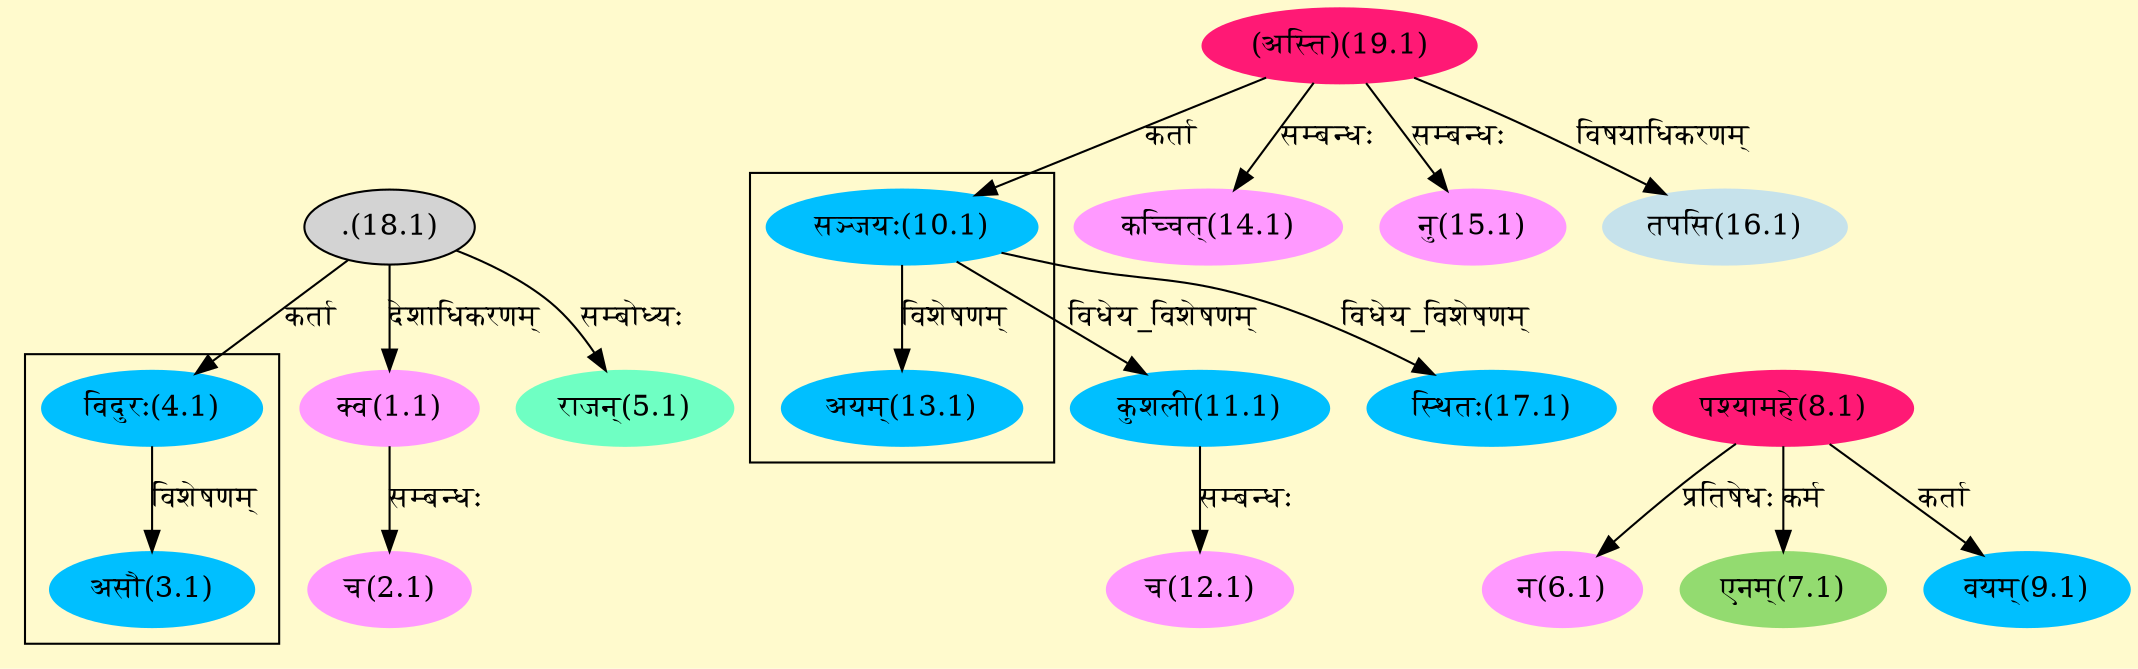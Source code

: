 digraph G{
rankdir=BT;
 compound=true;
 bgcolor="lemonchiffon1";

subgraph cluster_1{
Node3_1 [style=filled, color="#00BFFF" label = "असौ(3.1)"]
Node4_1 [style=filled, color="#00BFFF" label = "विदुरः(4.1)"]

}

subgraph cluster_2{
Node13_1 [style=filled, color="#00BFFF" label = "अयम्(13.1)"]
Node10_1 [style=filled, color="#00BFFF" label = "सञ्जयः(10.1)"]

}
Node1_1 [style=filled, color="#FF99FF" label = "क्व(1.1)"]
Node18_1 [style=filled, color="" label = ".(18.1)"]
Node2_1 [style=filled, color="#FF99FF" label = "च(2.1)"]
Node4_1 [style=filled, color="#00BFFF" label = "विदुरः(4.1)"]
Node5_1 [style=filled, color="#6FFFC3" label = "राजन्(5.1)"]
Node6_1 [style=filled, color="#FF99FF" label = "न(6.1)"]
Node8_1 [style=filled, color="#FF1975" label = "पश्यामहे(8.1)"]
Node7_1 [style=filled, color="#93DB70" label = "एनम्(7.1)"]
Node [style=filled, color="" label = "()"]
Node9_1 [style=filled, color="#00BFFF" label = "वयम्(9.1)"]
Node10_1 [style=filled, color="#00BFFF" label = "सञ्जयः(10.1)"]
Node19_1 [style=filled, color="#FF1975" label = "(अस्ति)(19.1)"]
Node11_1 [style=filled, color="#00BFFF" label = "कुशली(11.1)"]
Node12_1 [style=filled, color="#FF99FF" label = "च(12.1)"]
Node14_1 [style=filled, color="#FF99FF" label = "कच्चित्(14.1)"]
Node15_1 [style=filled, color="#FF99FF" label = "नु(15.1)"]
Node16_1 [style=filled, color="#C6E2EB" label = "तपसि(16.1)"]
Node17_1 [style=filled, color="#00BFFF" label = "स्थितः(17.1)"]
/* Start of Relations section */

Node1_1 -> Node18_1 [  label="देशाधिकरणम्"  dir="back" ]
Node2_1 -> Node1_1 [  label="सम्बन्धः"  dir="back" ]
Node3_1 -> Node4_1 [  label="विशेषणम्"  dir="back" ]
Node4_1 -> Node18_1 [  label="कर्ता"  dir="back" ]
Node5_1 -> Node18_1 [  label="सम्बोध्यः"  dir="back" ]
Node6_1 -> Node8_1 [  label="प्रतिषेधः"  dir="back" ]
Node7_1 -> Node8_1 [  label="कर्म"  dir="back" ]
Node9_1 -> Node8_1 [  label="कर्ता"  dir="back" ]
Node10_1 -> Node19_1 [  label="कर्ता"  dir="back" ]
Node11_1 -> Node10_1 [  label="विधेय_विशेषणम्"  dir="back" ]
Node12_1 -> Node11_1 [  label="सम्बन्धः"  dir="back" ]
Node13_1 -> Node10_1 [  label="विशेषणम्"  dir="back" ]
Node14_1 -> Node19_1 [  label="सम्बन्धः"  dir="back" ]
Node15_1 -> Node19_1 [  label="सम्बन्धः"  dir="back" ]
Node16_1 -> Node19_1 [  label="विषयाधिकरणम्"  dir="back" ]
Node17_1 -> Node10_1 [  label="विधेय_विशेषणम्"  dir="back" ]
}
